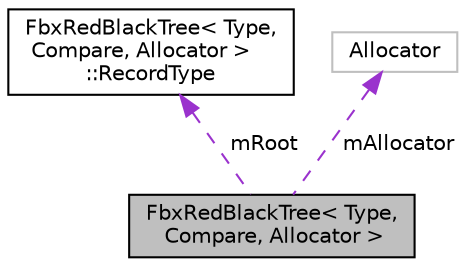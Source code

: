 digraph "FbxRedBlackTree&lt; Type, Compare, Allocator &gt;"
{
  edge [fontname="Helvetica",fontsize="10",labelfontname="Helvetica",labelfontsize="10"];
  node [fontname="Helvetica",fontsize="10",shape=record];
  Node1 [label="FbxRedBlackTree\< Type,\l Compare, Allocator \>",height=0.2,width=0.4,color="black", fillcolor="grey75", style="filled", fontcolor="black"];
  Node2 -> Node1 [dir="back",color="darkorchid3",fontsize="10",style="dashed",label=" mRoot" ,fontname="Helvetica"];
  Node2 [label="FbxRedBlackTree\< Type,\l Compare, Allocator \>\l::RecordType",height=0.2,width=0.4,color="black", fillcolor="white", style="filled",URL="$class_fbx_red_black_tree_1_1_record_type.html"];
  Node3 -> Node1 [dir="back",color="darkorchid3",fontsize="10",style="dashed",label=" mAllocator" ,fontname="Helvetica"];
  Node3 [label="Allocator",height=0.2,width=0.4,color="grey75", fillcolor="white", style="filled"];
}
